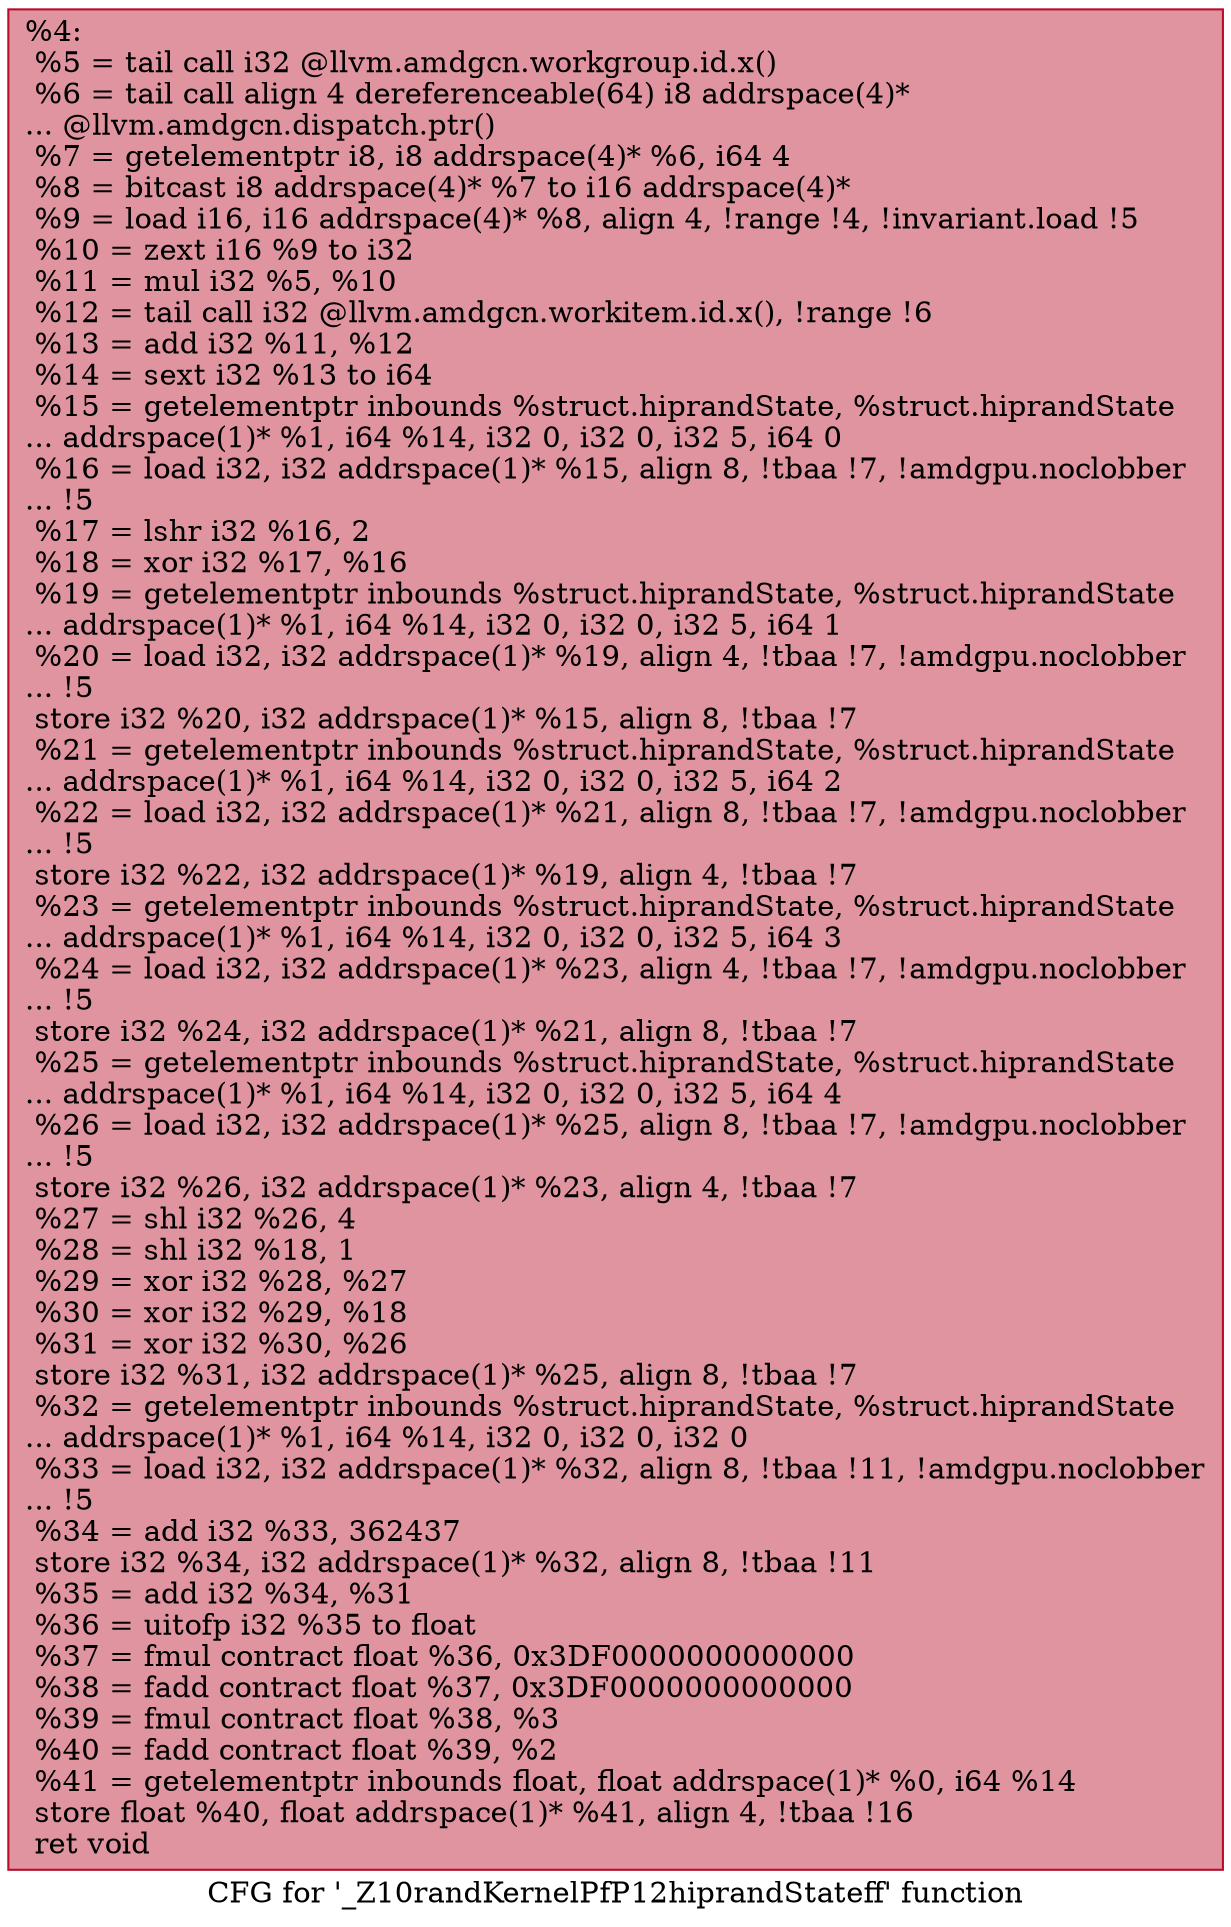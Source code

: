 digraph "CFG for '_Z10randKernelPfP12hiprandStateff' function" {
	label="CFG for '_Z10randKernelPfP12hiprandStateff' function";

	Node0x566e200 [shape=record,color="#b70d28ff", style=filled, fillcolor="#b70d2870",label="{%4:\l  %5 = tail call i32 @llvm.amdgcn.workgroup.id.x()\l  %6 = tail call align 4 dereferenceable(64) i8 addrspace(4)*\l... @llvm.amdgcn.dispatch.ptr()\l  %7 = getelementptr i8, i8 addrspace(4)* %6, i64 4\l  %8 = bitcast i8 addrspace(4)* %7 to i16 addrspace(4)*\l  %9 = load i16, i16 addrspace(4)* %8, align 4, !range !4, !invariant.load !5\l  %10 = zext i16 %9 to i32\l  %11 = mul i32 %5, %10\l  %12 = tail call i32 @llvm.amdgcn.workitem.id.x(), !range !6\l  %13 = add i32 %11, %12\l  %14 = sext i32 %13 to i64\l  %15 = getelementptr inbounds %struct.hiprandState, %struct.hiprandState\l... addrspace(1)* %1, i64 %14, i32 0, i32 0, i32 5, i64 0\l  %16 = load i32, i32 addrspace(1)* %15, align 8, !tbaa !7, !amdgpu.noclobber\l... !5\l  %17 = lshr i32 %16, 2\l  %18 = xor i32 %17, %16\l  %19 = getelementptr inbounds %struct.hiprandState, %struct.hiprandState\l... addrspace(1)* %1, i64 %14, i32 0, i32 0, i32 5, i64 1\l  %20 = load i32, i32 addrspace(1)* %19, align 4, !tbaa !7, !amdgpu.noclobber\l... !5\l  store i32 %20, i32 addrspace(1)* %15, align 8, !tbaa !7\l  %21 = getelementptr inbounds %struct.hiprandState, %struct.hiprandState\l... addrspace(1)* %1, i64 %14, i32 0, i32 0, i32 5, i64 2\l  %22 = load i32, i32 addrspace(1)* %21, align 8, !tbaa !7, !amdgpu.noclobber\l... !5\l  store i32 %22, i32 addrspace(1)* %19, align 4, !tbaa !7\l  %23 = getelementptr inbounds %struct.hiprandState, %struct.hiprandState\l... addrspace(1)* %1, i64 %14, i32 0, i32 0, i32 5, i64 3\l  %24 = load i32, i32 addrspace(1)* %23, align 4, !tbaa !7, !amdgpu.noclobber\l... !5\l  store i32 %24, i32 addrspace(1)* %21, align 8, !tbaa !7\l  %25 = getelementptr inbounds %struct.hiprandState, %struct.hiprandState\l... addrspace(1)* %1, i64 %14, i32 0, i32 0, i32 5, i64 4\l  %26 = load i32, i32 addrspace(1)* %25, align 8, !tbaa !7, !amdgpu.noclobber\l... !5\l  store i32 %26, i32 addrspace(1)* %23, align 4, !tbaa !7\l  %27 = shl i32 %26, 4\l  %28 = shl i32 %18, 1\l  %29 = xor i32 %28, %27\l  %30 = xor i32 %29, %18\l  %31 = xor i32 %30, %26\l  store i32 %31, i32 addrspace(1)* %25, align 8, !tbaa !7\l  %32 = getelementptr inbounds %struct.hiprandState, %struct.hiprandState\l... addrspace(1)* %1, i64 %14, i32 0, i32 0, i32 0\l  %33 = load i32, i32 addrspace(1)* %32, align 8, !tbaa !11, !amdgpu.noclobber\l... !5\l  %34 = add i32 %33, 362437\l  store i32 %34, i32 addrspace(1)* %32, align 8, !tbaa !11\l  %35 = add i32 %34, %31\l  %36 = uitofp i32 %35 to float\l  %37 = fmul contract float %36, 0x3DF0000000000000\l  %38 = fadd contract float %37, 0x3DF0000000000000\l  %39 = fmul contract float %38, %3\l  %40 = fadd contract float %39, %2\l  %41 = getelementptr inbounds float, float addrspace(1)* %0, i64 %14\l  store float %40, float addrspace(1)* %41, align 4, !tbaa !16\l  ret void\l}"];
}
